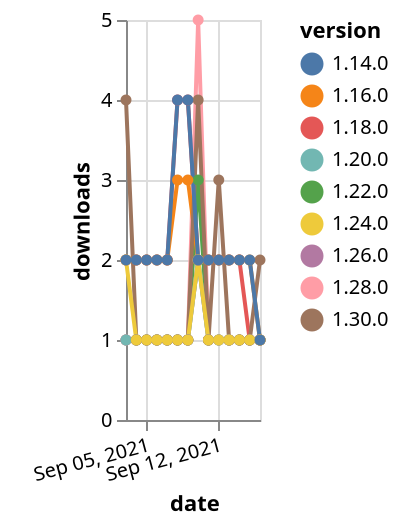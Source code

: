{"$schema": "https://vega.github.io/schema/vega-lite/v5.json", "description": "A simple bar chart with embedded data.", "data": {"values": [{"date": "2021-09-03", "total": 2484, "delta": 2, "version": "1.18.0"}, {"date": "2021-09-04", "total": 2486, "delta": 2, "version": "1.18.0"}, {"date": "2021-09-05", "total": 2488, "delta": 2, "version": "1.18.0"}, {"date": "2021-09-06", "total": 2490, "delta": 2, "version": "1.18.0"}, {"date": "2021-09-07", "total": 2492, "delta": 2, "version": "1.18.0"}, {"date": "2021-09-08", "total": 2496, "delta": 4, "version": "1.18.0"}, {"date": "2021-09-09", "total": 2500, "delta": 4, "version": "1.18.0"}, {"date": "2021-09-10", "total": 2502, "delta": 2, "version": "1.18.0"}, {"date": "2021-09-11", "total": 2504, "delta": 2, "version": "1.18.0"}, {"date": "2021-09-12", "total": 2506, "delta": 2, "version": "1.18.0"}, {"date": "2021-09-13", "total": 2508, "delta": 2, "version": "1.18.0"}, {"date": "2021-09-14", "total": 2510, "delta": 2, "version": "1.18.0"}, {"date": "2021-09-15", "total": 2511, "delta": 1, "version": "1.18.0"}, {"date": "2021-09-16", "total": 2512, "delta": 1, "version": "1.18.0"}, {"date": "2021-09-03", "total": 379, "delta": 1, "version": "1.22.0"}, {"date": "2021-09-04", "total": 380, "delta": 1, "version": "1.22.0"}, {"date": "2021-09-05", "total": 381, "delta": 1, "version": "1.22.0"}, {"date": "2021-09-06", "total": 382, "delta": 1, "version": "1.22.0"}, {"date": "2021-09-07", "total": 383, "delta": 1, "version": "1.22.0"}, {"date": "2021-09-08", "total": 384, "delta": 1, "version": "1.22.0"}, {"date": "2021-09-09", "total": 385, "delta": 1, "version": "1.22.0"}, {"date": "2021-09-10", "total": 388, "delta": 3, "version": "1.22.0"}, {"date": "2021-09-11", "total": 389, "delta": 1, "version": "1.22.0"}, {"date": "2021-09-12", "total": 390, "delta": 1, "version": "1.22.0"}, {"date": "2021-09-13", "total": 391, "delta": 1, "version": "1.22.0"}, {"date": "2021-09-14", "total": 392, "delta": 1, "version": "1.22.0"}, {"date": "2021-09-15", "total": 393, "delta": 1, "version": "1.22.0"}, {"date": "2021-09-16", "total": 394, "delta": 1, "version": "1.22.0"}, {"date": "2021-09-03", "total": 275, "delta": 1, "version": "1.28.0"}, {"date": "2021-09-04", "total": 276, "delta": 1, "version": "1.28.0"}, {"date": "2021-09-05", "total": 277, "delta": 1, "version": "1.28.0"}, {"date": "2021-09-06", "total": 278, "delta": 1, "version": "1.28.0"}, {"date": "2021-09-07", "total": 279, "delta": 1, "version": "1.28.0"}, {"date": "2021-09-08", "total": 280, "delta": 1, "version": "1.28.0"}, {"date": "2021-09-09", "total": 281, "delta": 1, "version": "1.28.0"}, {"date": "2021-09-10", "total": 286, "delta": 5, "version": "1.28.0"}, {"date": "2021-09-11", "total": 287, "delta": 1, "version": "1.28.0"}, {"date": "2021-09-12", "total": 288, "delta": 1, "version": "1.28.0"}, {"date": "2021-09-13", "total": 289, "delta": 1, "version": "1.28.0"}, {"date": "2021-09-14", "total": 290, "delta": 1, "version": "1.28.0"}, {"date": "2021-09-15", "total": 291, "delta": 1, "version": "1.28.0"}, {"date": "2021-09-16", "total": 292, "delta": 1, "version": "1.28.0"}, {"date": "2021-09-03", "total": 208, "delta": 1, "version": "1.26.0"}, {"date": "2021-09-04", "total": 209, "delta": 1, "version": "1.26.0"}, {"date": "2021-09-05", "total": 210, "delta": 1, "version": "1.26.0"}, {"date": "2021-09-06", "total": 211, "delta": 1, "version": "1.26.0"}, {"date": "2021-09-07", "total": 212, "delta": 1, "version": "1.26.0"}, {"date": "2021-09-08", "total": 213, "delta": 1, "version": "1.26.0"}, {"date": "2021-09-09", "total": 214, "delta": 1, "version": "1.26.0"}, {"date": "2021-09-10", "total": 216, "delta": 2, "version": "1.26.0"}, {"date": "2021-09-11", "total": 217, "delta": 1, "version": "1.26.0"}, {"date": "2021-09-12", "total": 218, "delta": 1, "version": "1.26.0"}, {"date": "2021-09-13", "total": 219, "delta": 1, "version": "1.26.0"}, {"date": "2021-09-14", "total": 220, "delta": 1, "version": "1.26.0"}, {"date": "2021-09-15", "total": 221, "delta": 1, "version": "1.26.0"}, {"date": "2021-09-16", "total": 222, "delta": 1, "version": "1.26.0"}, {"date": "2021-09-03", "total": 266, "delta": 1, "version": "1.20.0"}, {"date": "2021-09-04", "total": 267, "delta": 1, "version": "1.20.0"}, {"date": "2021-09-05", "total": 268, "delta": 1, "version": "1.20.0"}, {"date": "2021-09-06", "total": 269, "delta": 1, "version": "1.20.0"}, {"date": "2021-09-07", "total": 270, "delta": 1, "version": "1.20.0"}, {"date": "2021-09-08", "total": 271, "delta": 1, "version": "1.20.0"}, {"date": "2021-09-09", "total": 272, "delta": 1, "version": "1.20.0"}, {"date": "2021-09-10", "total": 274, "delta": 2, "version": "1.20.0"}, {"date": "2021-09-11", "total": 275, "delta": 1, "version": "1.20.0"}, {"date": "2021-09-12", "total": 276, "delta": 1, "version": "1.20.0"}, {"date": "2021-09-13", "total": 277, "delta": 1, "version": "1.20.0"}, {"date": "2021-09-14", "total": 278, "delta": 1, "version": "1.20.0"}, {"date": "2021-09-15", "total": 279, "delta": 1, "version": "1.20.0"}, {"date": "2021-09-16", "total": 280, "delta": 1, "version": "1.20.0"}, {"date": "2021-09-03", "total": 2673, "delta": 2, "version": "1.16.0"}, {"date": "2021-09-04", "total": 2675, "delta": 2, "version": "1.16.0"}, {"date": "2021-09-05", "total": 2677, "delta": 2, "version": "1.16.0"}, {"date": "2021-09-06", "total": 2679, "delta": 2, "version": "1.16.0"}, {"date": "2021-09-07", "total": 2681, "delta": 2, "version": "1.16.0"}, {"date": "2021-09-08", "total": 2684, "delta": 3, "version": "1.16.0"}, {"date": "2021-09-09", "total": 2687, "delta": 3, "version": "1.16.0"}, {"date": "2021-09-10", "total": 2689, "delta": 2, "version": "1.16.0"}, {"date": "2021-09-11", "total": 2691, "delta": 2, "version": "1.16.0"}, {"date": "2021-09-12", "total": 2693, "delta": 2, "version": "1.16.0"}, {"date": "2021-09-13", "total": 2695, "delta": 2, "version": "1.16.0"}, {"date": "2021-09-14", "total": 2697, "delta": 2, "version": "1.16.0"}, {"date": "2021-09-15", "total": 2699, "delta": 2, "version": "1.16.0"}, {"date": "2021-09-16", "total": 2700, "delta": 1, "version": "1.16.0"}, {"date": "2021-09-03", "total": 137, "delta": 4, "version": "1.30.0"}, {"date": "2021-09-04", "total": 138, "delta": 1, "version": "1.30.0"}, {"date": "2021-09-05", "total": 139, "delta": 1, "version": "1.30.0"}, {"date": "2021-09-06", "total": 140, "delta": 1, "version": "1.30.0"}, {"date": "2021-09-07", "total": 141, "delta": 1, "version": "1.30.0"}, {"date": "2021-09-08", "total": 142, "delta": 1, "version": "1.30.0"}, {"date": "2021-09-09", "total": 143, "delta": 1, "version": "1.30.0"}, {"date": "2021-09-10", "total": 147, "delta": 4, "version": "1.30.0"}, {"date": "2021-09-11", "total": 148, "delta": 1, "version": "1.30.0"}, {"date": "2021-09-12", "total": 151, "delta": 3, "version": "1.30.0"}, {"date": "2021-09-13", "total": 152, "delta": 1, "version": "1.30.0"}, {"date": "2021-09-14", "total": 153, "delta": 1, "version": "1.30.0"}, {"date": "2021-09-15", "total": 154, "delta": 1, "version": "1.30.0"}, {"date": "2021-09-16", "total": 156, "delta": 2, "version": "1.30.0"}, {"date": "2021-09-03", "total": 240, "delta": 2, "version": "1.24.0"}, {"date": "2021-09-04", "total": 241, "delta": 1, "version": "1.24.0"}, {"date": "2021-09-05", "total": 242, "delta": 1, "version": "1.24.0"}, {"date": "2021-09-06", "total": 243, "delta": 1, "version": "1.24.0"}, {"date": "2021-09-07", "total": 244, "delta": 1, "version": "1.24.0"}, {"date": "2021-09-08", "total": 245, "delta": 1, "version": "1.24.0"}, {"date": "2021-09-09", "total": 246, "delta": 1, "version": "1.24.0"}, {"date": "2021-09-10", "total": 248, "delta": 2, "version": "1.24.0"}, {"date": "2021-09-11", "total": 249, "delta": 1, "version": "1.24.0"}, {"date": "2021-09-12", "total": 250, "delta": 1, "version": "1.24.0"}, {"date": "2021-09-13", "total": 251, "delta": 1, "version": "1.24.0"}, {"date": "2021-09-14", "total": 252, "delta": 1, "version": "1.24.0"}, {"date": "2021-09-15", "total": 253, "delta": 1, "version": "1.24.0"}, {"date": "2021-09-16", "total": 254, "delta": 1, "version": "1.24.0"}, {"date": "2021-09-03", "total": 3123, "delta": 2, "version": "1.14.0"}, {"date": "2021-09-04", "total": 3125, "delta": 2, "version": "1.14.0"}, {"date": "2021-09-05", "total": 3127, "delta": 2, "version": "1.14.0"}, {"date": "2021-09-06", "total": 3129, "delta": 2, "version": "1.14.0"}, {"date": "2021-09-07", "total": 3131, "delta": 2, "version": "1.14.0"}, {"date": "2021-09-08", "total": 3135, "delta": 4, "version": "1.14.0"}, {"date": "2021-09-09", "total": 3139, "delta": 4, "version": "1.14.0"}, {"date": "2021-09-10", "total": 3141, "delta": 2, "version": "1.14.0"}, {"date": "2021-09-11", "total": 3143, "delta": 2, "version": "1.14.0"}, {"date": "2021-09-12", "total": 3145, "delta": 2, "version": "1.14.0"}, {"date": "2021-09-13", "total": 3147, "delta": 2, "version": "1.14.0"}, {"date": "2021-09-14", "total": 3149, "delta": 2, "version": "1.14.0"}, {"date": "2021-09-15", "total": 3151, "delta": 2, "version": "1.14.0"}, {"date": "2021-09-16", "total": 3152, "delta": 1, "version": "1.14.0"}]}, "width": "container", "mark": {"type": "line", "point": {"filled": true}}, "encoding": {"x": {"field": "date", "type": "temporal", "timeUnit": "yearmonthdate", "title": "date", "axis": {"labelAngle": -15}}, "y": {"field": "delta", "type": "quantitative", "title": "downloads"}, "color": {"field": "version", "type": "nominal"}, "tooltip": {"field": "delta"}}}